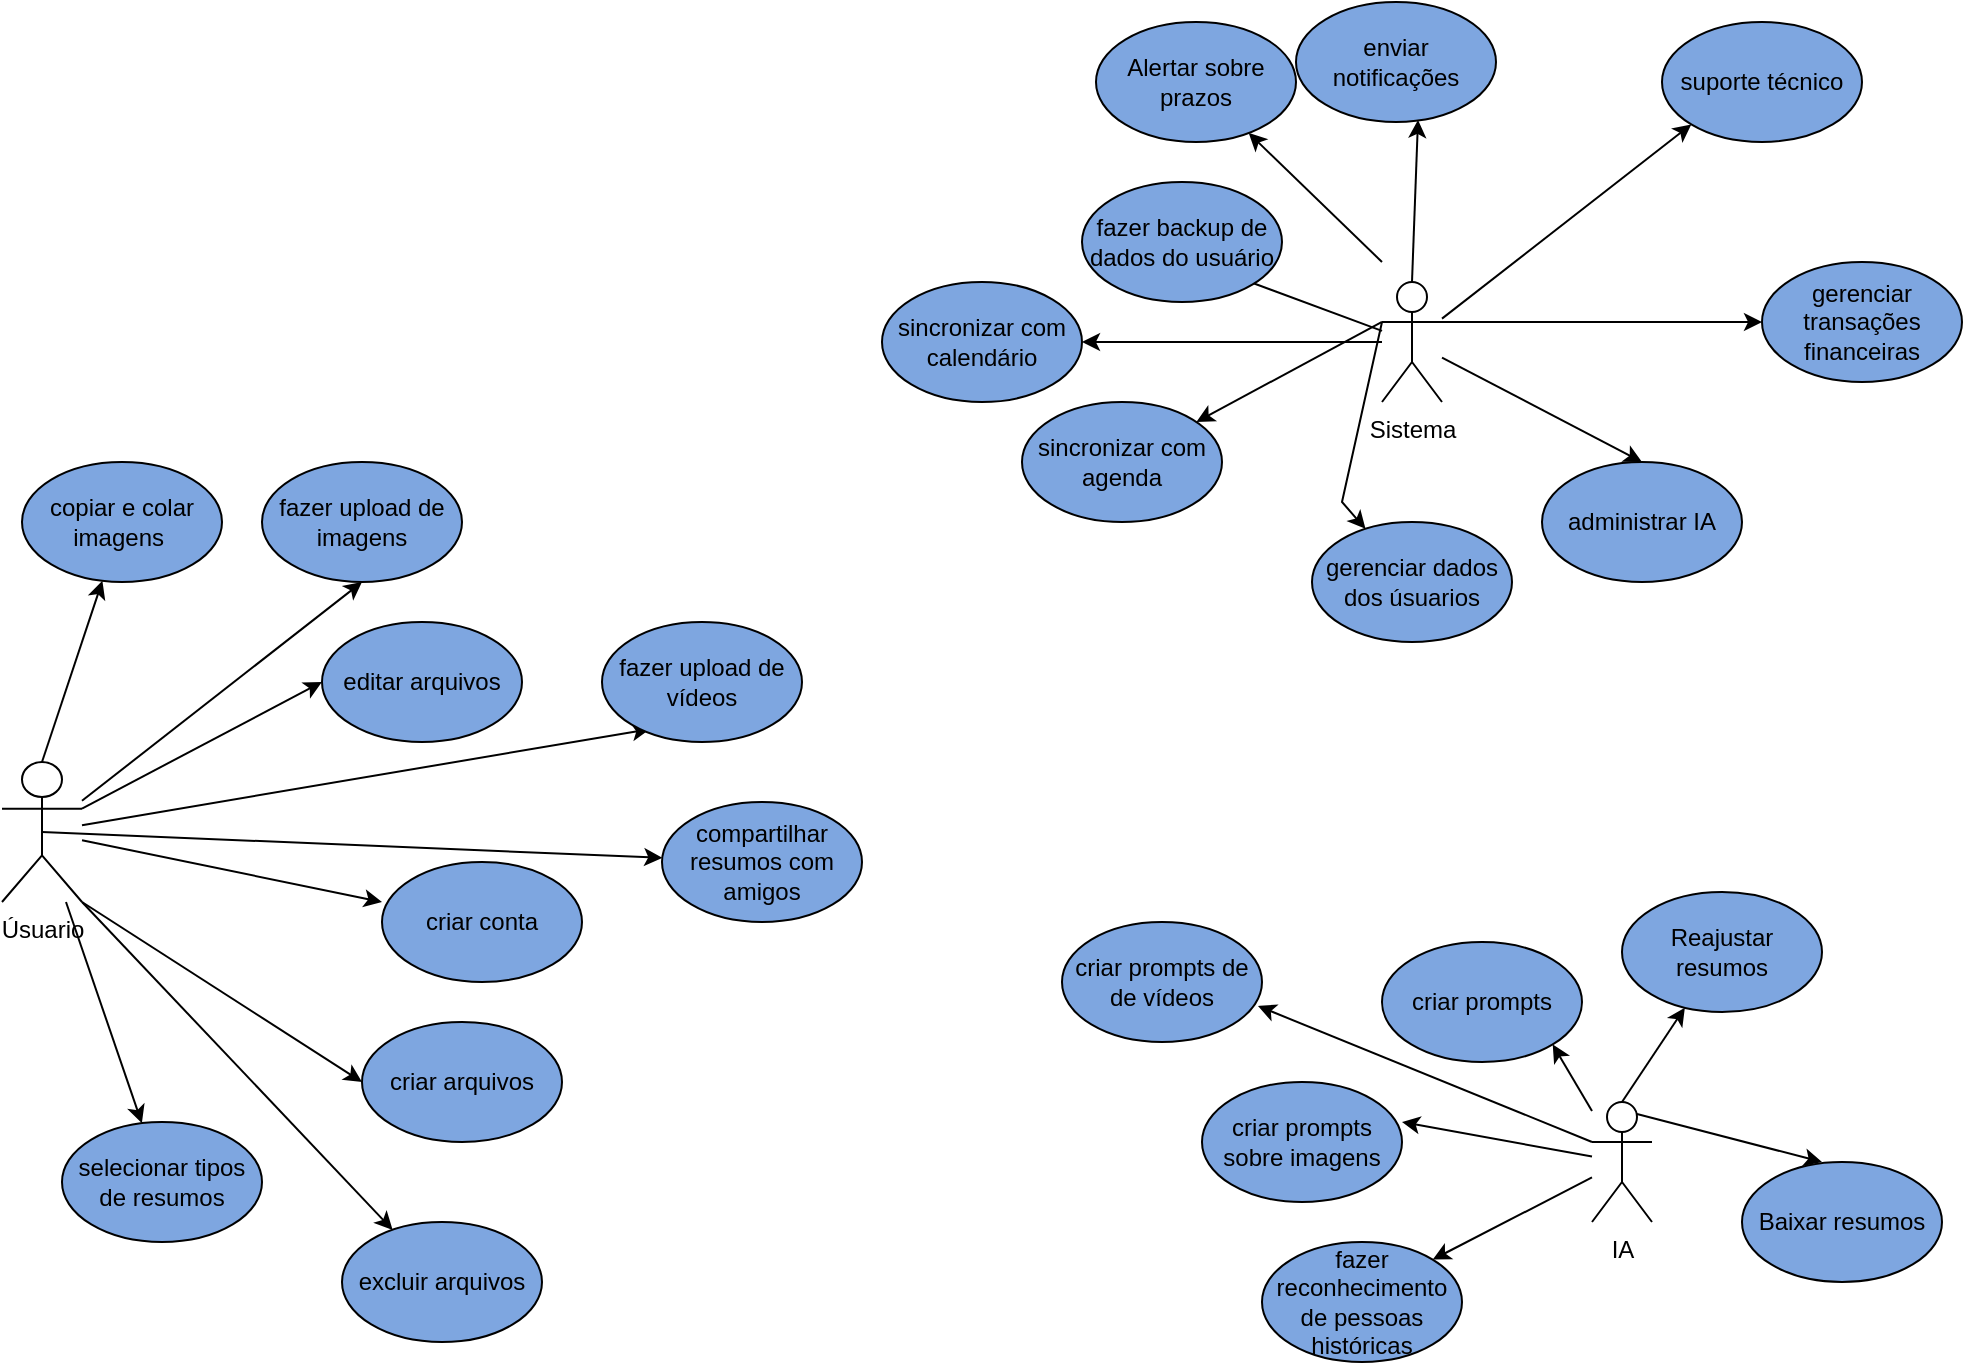 <mxfile version="26.1.1" pages="5">
  <diagram name="casos de uso" id="5ynnEHup6HO9OvjbtFeK">
    <mxGraphModel dx="1120" dy="426" grid="1" gridSize="10" guides="1" tooltips="1" connect="1" arrows="1" fold="1" page="1" pageScale="1" pageWidth="827" pageHeight="1169" math="0" shadow="0">
      <root>
        <mxCell id="0" />
        <mxCell id="1" parent="0" />
        <mxCell id="h1bn67cL_YCnqW_peCk6-1" value="editar arquivos" style="ellipse;whiteSpace=wrap;html=1;fillColor=light-dark(#7EA6E0,var(--ge-dark-color, #121212));" parent="1" vertex="1">
          <mxGeometry x="240" y="390" width="100" height="60" as="geometry" />
        </mxCell>
        <mxCell id="h1bn67cL_YCnqW_peCk6-2" value="Úsuario" style="shape=umlActor;verticalLabelPosition=bottom;verticalAlign=top;html=1;outlineConnect=0;" parent="1" vertex="1">
          <mxGeometry x="80" y="460" width="40" height="70" as="geometry" />
        </mxCell>
        <mxCell id="h1bn67cL_YCnqW_peCk6-5" value="enviar notificações" style="ellipse;whiteSpace=wrap;html=1;fillColor=light-dark(#7EA6E0,var(--ge-dark-color, #121212));" parent="1" vertex="1">
          <mxGeometry x="727" y="80" width="100" height="60" as="geometry" />
        </mxCell>
        <mxCell id="h1bn67cL_YCnqW_peCk6-6" value="criar conta" style="ellipse;whiteSpace=wrap;html=1;fillColor=light-dark(#7EA6E0,var(--ge-dark-color, #121212));" parent="1" vertex="1">
          <mxGeometry x="270" y="510" width="100" height="60" as="geometry" />
        </mxCell>
        <mxCell id="h1bn67cL_YCnqW_peCk6-8" value="sincronizar com calendário" style="ellipse;whiteSpace=wrap;html=1;fillColor=light-dark(#7EA6E0,var(--ge-dark-color, #121212));" parent="1" vertex="1">
          <mxGeometry x="520" y="220" width="100" height="60" as="geometry" />
        </mxCell>
        <mxCell id="h1bn67cL_YCnqW_peCk6-9" value="criar prompts" style="ellipse;whiteSpace=wrap;html=1;fillColor=light-dark(#7EA6E0,var(--ge-dark-color, #121212));" parent="1" vertex="1">
          <mxGeometry x="770" y="550" width="100" height="60" as="geometry" />
        </mxCell>
        <mxCell id="h1bn67cL_YCnqW_peCk6-10" value="gerenciar dados dos úsuarios" style="ellipse;whiteSpace=wrap;html=1;fillColor=light-dark(#7EA6E0,var(--ge-dark-color, #121212));" parent="1" vertex="1">
          <mxGeometry x="735" y="340" width="100" height="60" as="geometry" />
        </mxCell>
        <mxCell id="h1bn67cL_YCnqW_peCk6-11" value="criar arquivos" style="ellipse;whiteSpace=wrap;html=1;fillColor=light-dark(#7EA6E0,var(--ge-dark-color, #121212));" parent="1" vertex="1">
          <mxGeometry x="260" y="590" width="100" height="60" as="geometry" />
        </mxCell>
        <mxCell id="h1bn67cL_YCnqW_peCk6-12" value="excluir arquivos" style="ellipse;whiteSpace=wrap;html=1;fillColor=light-dark(#7EA6E0,var(--ge-dark-color, #121212));" parent="1" vertex="1">
          <mxGeometry x="250" y="690" width="100" height="60" as="geometry" />
        </mxCell>
        <mxCell id="h1bn67cL_YCnqW_peCk6-13" value="criar prompts sobre imagens" style="ellipse;whiteSpace=wrap;html=1;fillColor=light-dark(#7EA6E0,var(--ge-dark-color, #121212));" parent="1" vertex="1">
          <mxGeometry x="680" y="620" width="100" height="60" as="geometry" />
        </mxCell>
        <mxCell id="h1bn67cL_YCnqW_peCk6-14" value="copiar e colar imagens&amp;nbsp;" style="ellipse;whiteSpace=wrap;html=1;fillColor=light-dark(#7EA6E0,var(--ge-dark-color, #121212));" parent="1" vertex="1">
          <mxGeometry x="90" y="310" width="100" height="60" as="geometry" />
        </mxCell>
        <mxCell id="h1bn67cL_YCnqW_peCk6-17" value="" style="endArrow=classic;html=1;rounded=0;" parent="1" source="h1bn67cL_YCnqW_peCk6-2" edge="1">
          <mxGeometry width="50" height="50" relative="1" as="geometry">
            <mxPoint x="130" y="499.667" as="sourcePoint" />
            <mxPoint x="270" y="530" as="targetPoint" />
          </mxGeometry>
        </mxCell>
        <mxCell id="h1bn67cL_YCnqW_peCk6-18" value="" style="endArrow=classic;html=1;rounded=0;exitX=1;exitY=1;exitDx=0;exitDy=0;exitPerimeter=0;" parent="1" source="h1bn67cL_YCnqW_peCk6-2" target="h1bn67cL_YCnqW_peCk6-12" edge="1">
          <mxGeometry width="50" height="50" relative="1" as="geometry">
            <mxPoint x="360" y="540" as="sourcePoint" />
            <mxPoint x="310" y="620" as="targetPoint" />
          </mxGeometry>
        </mxCell>
        <mxCell id="h1bn67cL_YCnqW_peCk6-20" value="IA" style="shape=umlActor;verticalLabelPosition=bottom;verticalAlign=top;html=1;outlineConnect=0;" parent="1" vertex="1">
          <mxGeometry x="875" y="630" width="30" height="60" as="geometry" />
        </mxCell>
        <mxCell id="h1bn67cL_YCnqW_peCk6-21" value="" style="endArrow=classic;html=1;rounded=0;entryX=1;entryY=1;entryDx=0;entryDy=0;" parent="1" source="h1bn67cL_YCnqW_peCk6-20" target="h1bn67cL_YCnqW_peCk6-9" edge="1">
          <mxGeometry width="50" height="50" relative="1" as="geometry">
            <mxPoint x="1100" y="650" as="sourcePoint" />
            <mxPoint x="1150" y="600" as="targetPoint" />
          </mxGeometry>
        </mxCell>
        <mxCell id="h1bn67cL_YCnqW_peCk6-24" value="Sistema" style="shape=umlActor;verticalLabelPosition=bottom;verticalAlign=top;html=1;outlineConnect=0;" parent="1" vertex="1">
          <mxGeometry x="770" y="220" width="30" height="60" as="geometry" />
        </mxCell>
        <mxCell id="h1bn67cL_YCnqW_peCk6-25" value="" style="endArrow=classic;html=1;rounded=0;entryX=1;entryY=0.333;entryDx=0;entryDy=0;entryPerimeter=0;" parent="1" source="h1bn67cL_YCnqW_peCk6-20" target="h1bn67cL_YCnqW_peCk6-13" edge="1">
          <mxGeometry width="50" height="50" relative="1" as="geometry">
            <mxPoint x="880" y="650" as="sourcePoint" />
            <mxPoint x="930" y="600" as="targetPoint" />
          </mxGeometry>
        </mxCell>
        <mxCell id="h1bn67cL_YCnqW_peCk6-26" value="" style="endArrow=classic;html=1;rounded=0;exitX=0;exitY=0.333;exitDx=0;exitDy=0;exitPerimeter=0;" parent="1" source="h1bn67cL_YCnqW_peCk6-24" target="h1bn67cL_YCnqW_peCk6-10" edge="1">
          <mxGeometry width="50" height="50" relative="1" as="geometry">
            <mxPoint x="500" y="430" as="sourcePoint" />
            <mxPoint x="550" y="380" as="targetPoint" />
            <Array as="points">
              <mxPoint x="750" y="330" />
            </Array>
          </mxGeometry>
        </mxCell>
        <mxCell id="h1bn67cL_YCnqW_peCk6-27" value="" style="endArrow=classic;html=1;rounded=0;exitX=0;exitY=0.333;exitDx=0;exitDy=0;exitPerimeter=0;" parent="1" source="h1bn67cL_YCnqW_peCk6-24" target="h1bn67cL_YCnqW_peCk6-28" edge="1">
          <mxGeometry width="50" height="50" relative="1" as="geometry">
            <mxPoint x="1120" y="310" as="sourcePoint" />
            <mxPoint x="1160" y="390" as="targetPoint" />
          </mxGeometry>
        </mxCell>
        <mxCell id="h1bn67cL_YCnqW_peCk6-28" value="sincronizar com agenda" style="ellipse;whiteSpace=wrap;html=1;fillColor=light-dark(#7EA6E0,var(--ge-dark-color, #121212));" parent="1" vertex="1">
          <mxGeometry x="590" y="280" width="100" height="60" as="geometry" />
        </mxCell>
        <mxCell id="h1bn67cL_YCnqW_peCk6-29" value="" style="endArrow=classic;html=1;rounded=0;entryX=0.5;entryY=0;entryDx=0;entryDy=0;" parent="1" source="h1bn67cL_YCnqW_peCk6-24" target="h1bn67cL_YCnqW_peCk6-45" edge="1">
          <mxGeometry width="50" height="50" relative="1" as="geometry">
            <mxPoint x="1100" y="200" as="sourcePoint" />
            <mxPoint x="1240.5" y="135" as="targetPoint" />
            <Array as="points" />
          </mxGeometry>
        </mxCell>
        <mxCell id="h1bn67cL_YCnqW_peCk6-30" value="" style="endArrow=classic;html=1;rounded=0;entryX=0.03;entryY=0.333;entryDx=0;entryDy=0;entryPerimeter=0;" parent="1" source="h1bn67cL_YCnqW_peCk6-24" target="h1bn67cL_YCnqW_peCk6-47" edge="1">
          <mxGeometry width="50" height="50" relative="1" as="geometry">
            <mxPoint x="1170" y="210" as="sourcePoint" />
            <mxPoint x="1220" y="220" as="targetPoint" />
          </mxGeometry>
        </mxCell>
        <mxCell id="h1bn67cL_YCnqW_peCk6-31" value="" style="endArrow=classic;html=1;rounded=0;exitX=0.5;exitY=0;exitDx=0;exitDy=0;exitPerimeter=0;" parent="1" source="h1bn67cL_YCnqW_peCk6-2" target="h1bn67cL_YCnqW_peCk6-14" edge="1">
          <mxGeometry width="50" height="50" relative="1" as="geometry">
            <mxPoint x="50" y="315" as="sourcePoint" />
            <mxPoint x="100" y="310" as="targetPoint" />
          </mxGeometry>
        </mxCell>
        <mxCell id="h1bn67cL_YCnqW_peCk6-33" value="" style="endArrow=classic;html=1;rounded=0;" parent="1" source="h1bn67cL_YCnqW_peCk6-24" target="h1bn67cL_YCnqW_peCk6-8" edge="1">
          <mxGeometry width="50" height="50" relative="1" as="geometry">
            <mxPoint x="630" y="560" as="sourcePoint" />
            <mxPoint x="810" y="260" as="targetPoint" />
          </mxGeometry>
        </mxCell>
        <mxCell id="h1bn67cL_YCnqW_peCk6-36" value="" style="endArrow=classic;html=1;rounded=0;" parent="1" target="L1QKmDAtesayIT9dAjuc-6" edge="1">
          <mxGeometry width="50" height="50" relative="1" as="geometry">
            <mxPoint x="800" y="240" as="sourcePoint" />
            <mxPoint x="960" y="240" as="targetPoint" />
          </mxGeometry>
        </mxCell>
        <mxCell id="h1bn67cL_YCnqW_peCk6-37" value="" style="endArrow=classic;html=1;rounded=0;entryX=0.24;entryY=0.892;entryDx=0;entryDy=0;entryPerimeter=0;" parent="1" source="h1bn67cL_YCnqW_peCk6-2" target="h1bn67cL_YCnqW_peCk6-48" edge="1">
          <mxGeometry width="50" height="50" relative="1" as="geometry">
            <mxPoint x="330" y="300" as="sourcePoint" />
            <mxPoint x="410" y="330" as="targetPoint" />
          </mxGeometry>
        </mxCell>
        <mxCell id="h1bn67cL_YCnqW_peCk6-38" value="" style="endArrow=classic;html=1;rounded=0;entryX=0;entryY=1;entryDx=0;entryDy=0;" parent="1" source="h1bn67cL_YCnqW_peCk6-24" target="h1bn67cL_YCnqW_peCk6-44" edge="1">
          <mxGeometry width="50" height="50" relative="1" as="geometry">
            <mxPoint x="1100" y="150" as="sourcePoint" />
            <mxPoint x="1200" y="140" as="targetPoint" />
          </mxGeometry>
        </mxCell>
        <mxCell id="h1bn67cL_YCnqW_peCk6-39" value="" style="endArrow=classic;html=1;rounded=0;exitX=0;exitY=0.333;exitDx=0;exitDy=0;exitPerimeter=0;entryX=0.98;entryY=0.7;entryDx=0;entryDy=0;entryPerimeter=0;" parent="1" source="h1bn67cL_YCnqW_peCk6-20" target="h1bn67cL_YCnqW_peCk6-49" edge="1">
          <mxGeometry width="50" height="50" relative="1" as="geometry">
            <mxPoint x="920" y="550" as="sourcePoint" />
            <mxPoint x="830" y="600" as="targetPoint" />
          </mxGeometry>
        </mxCell>
        <mxCell id="h1bn67cL_YCnqW_peCk6-40" value="" style="endArrow=classic;html=1;rounded=0;entryX=0.61;entryY=0.983;entryDx=0;entryDy=0;exitX=0.5;exitY=0;exitDx=0;exitDy=0;exitPerimeter=0;entryPerimeter=0;" parent="1" source="h1bn67cL_YCnqW_peCk6-24" target="h1bn67cL_YCnqW_peCk6-5" edge="1">
          <mxGeometry width="50" height="50" relative="1" as="geometry">
            <mxPoint x="1070" y="150" as="sourcePoint" />
            <mxPoint x="920" y="160" as="targetPoint" />
          </mxGeometry>
        </mxCell>
        <mxCell id="h1bn67cL_YCnqW_peCk6-42" value="fazer upload de imagens" style="ellipse;whiteSpace=wrap;html=1;fillColor=light-dark(#7EA6E0,var(--ge-dark-color, #121212));" parent="1" vertex="1">
          <mxGeometry x="210" y="310" width="100" height="60" as="geometry" />
        </mxCell>
        <mxCell id="h1bn67cL_YCnqW_peCk6-44" value="suporte técnico" style="ellipse;whiteSpace=wrap;html=1;fillColor=light-dark(#7EA6E0,var(--ge-dark-color, #121212));" parent="1" vertex="1">
          <mxGeometry x="910" y="90" width="100" height="60" as="geometry" />
        </mxCell>
        <mxCell id="h1bn67cL_YCnqW_peCk6-45" value="administrar IA" style="ellipse;whiteSpace=wrap;html=1;fillColor=light-dark(#7EA6E0,var(--ge-dark-color, #121212));" parent="1" vertex="1">
          <mxGeometry x="850" y="310" width="100" height="60" as="geometry" />
        </mxCell>
        <mxCell id="h1bn67cL_YCnqW_peCk6-47" value="fazer backup de dados do usuário" style="ellipse;whiteSpace=wrap;html=1;fillColor=light-dark(#7EA6E0,var(--ge-dark-color, #121212));" parent="1" vertex="1">
          <mxGeometry x="620" y="170" width="100" height="60" as="geometry" />
        </mxCell>
        <mxCell id="h1bn67cL_YCnqW_peCk6-48" value="fazer upload de vídeos" style="ellipse;whiteSpace=wrap;html=1;fillColor=light-dark(#7EA6E0,var(--ge-dark-color, #121212));" parent="1" vertex="1">
          <mxGeometry x="380" y="390" width="100" height="60" as="geometry" />
        </mxCell>
        <mxCell id="h1bn67cL_YCnqW_peCk6-49" value="criar prompts de de vídeos" style="ellipse;whiteSpace=wrap;html=1;fillColor=light-dark(#7EA6E0,var(--ge-dark-color, #121212));" parent="1" vertex="1">
          <mxGeometry x="610" y="540" width="100" height="60" as="geometry" />
        </mxCell>
        <mxCell id="h1bn67cL_YCnqW_peCk6-50" value="fazer reconhecimento de pessoas históricas" style="ellipse;whiteSpace=wrap;html=1;fillColor=light-dark(#7EA6E0,var(--ge-dark-color, #121212));" parent="1" vertex="1">
          <mxGeometry x="710" y="700" width="100" height="60" as="geometry" />
        </mxCell>
        <mxCell id="h1bn67cL_YCnqW_peCk6-51" value="selecionar tipos de resumos" style="ellipse;whiteSpace=wrap;html=1;fillColor=light-dark(#7EA6E0,var(--ge-dark-color, #121212));" parent="1" vertex="1">
          <mxGeometry x="110" y="640" width="100" height="60" as="geometry" />
        </mxCell>
        <mxCell id="L1QKmDAtesayIT9dAjuc-5" value="compartilhar resumos com amigos" style="ellipse;whiteSpace=wrap;html=1;fillColor=light-dark(#7EA6E0,var(--ge-dark-color, #121212));" parent="1" vertex="1">
          <mxGeometry x="410" y="480" width="100" height="60" as="geometry" />
        </mxCell>
        <mxCell id="L1QKmDAtesayIT9dAjuc-6" value="gerenciar transações financeiras" style="ellipse;whiteSpace=wrap;html=1;fillColor=light-dark(#7EA6E0,var(--ge-dark-color, #121212));" parent="1" vertex="1">
          <mxGeometry x="960" y="210" width="100" height="60" as="geometry" />
        </mxCell>
        <mxCell id="L1QKmDAtesayIT9dAjuc-10" value="" style="endArrow=classic;html=1;rounded=0;entryX=1;entryY=0;entryDx=0;entryDy=0;" parent="1" source="h1bn67cL_YCnqW_peCk6-20" target="h1bn67cL_YCnqW_peCk6-50" edge="1">
          <mxGeometry width="50" height="50" relative="1" as="geometry">
            <mxPoint x="800.005" y="758.787" as="sourcePoint" />
            <mxPoint x="715.36" y="750" as="targetPoint" />
          </mxGeometry>
        </mxCell>
        <mxCell id="L1QKmDAtesayIT9dAjuc-11" value="" style="endArrow=classic;html=1;rounded=0;exitX=0.5;exitY=0.5;exitDx=0;exitDy=0;exitPerimeter=0;" parent="1" source="h1bn67cL_YCnqW_peCk6-2" target="L1QKmDAtesayIT9dAjuc-5" edge="1">
          <mxGeometry width="50" height="50" relative="1" as="geometry">
            <mxPoint x="563" y="443" as="sourcePoint" />
            <mxPoint x="490" y="420" as="targetPoint" />
          </mxGeometry>
        </mxCell>
        <mxCell id="L1QKmDAtesayIT9dAjuc-12" value="" style="endArrow=classic;html=1;rounded=0;entryX=0.5;entryY=1;entryDx=0;entryDy=0;" parent="1" source="h1bn67cL_YCnqW_peCk6-2" target="h1bn67cL_YCnqW_peCk6-42" edge="1">
          <mxGeometry width="50" height="50" relative="1" as="geometry">
            <mxPoint x="380" y="363" as="sourcePoint" />
            <mxPoint x="287" y="350" as="targetPoint" />
          </mxGeometry>
        </mxCell>
        <mxCell id="L1QKmDAtesayIT9dAjuc-17" value="" style="endArrow=classic;html=1;rounded=0;exitX=0.5;exitY=0;exitDx=0;exitDy=0;exitPerimeter=0;" parent="1" source="h1bn67cL_YCnqW_peCk6-20" target="L1QKmDAtesayIT9dAjuc-19" edge="1">
          <mxGeometry width="50" height="50" relative="1" as="geometry">
            <mxPoint x="880" y="496" as="sourcePoint" />
            <mxPoint x="970" y="500" as="targetPoint" />
          </mxGeometry>
        </mxCell>
        <mxCell id="L1QKmDAtesayIT9dAjuc-18" value="" style="endArrow=classic;html=1;rounded=0;exitX=0.75;exitY=0.1;exitDx=0;exitDy=0;exitPerimeter=0;entryX=0.4;entryY=0;entryDx=0;entryDy=0;entryPerimeter=0;" parent="1" source="h1bn67cL_YCnqW_peCk6-20" target="L1QKmDAtesayIT9dAjuc-20" edge="1">
          <mxGeometry width="50" height="50" relative="1" as="geometry">
            <mxPoint x="1124" y="478" as="sourcePoint" />
            <mxPoint x="1110" y="580" as="targetPoint" />
          </mxGeometry>
        </mxCell>
        <mxCell id="L1QKmDAtesayIT9dAjuc-19" value="Reajustar resumos" style="ellipse;whiteSpace=wrap;html=1;fillColor=light-dark(#7EA6E0,var(--ge-dark-color, #121212));" parent="1" vertex="1">
          <mxGeometry x="890" y="525" width="100" height="60" as="geometry" />
        </mxCell>
        <mxCell id="L1QKmDAtesayIT9dAjuc-20" value="Baixar resumos" style="ellipse;whiteSpace=wrap;html=1;fillColor=light-dark(#7EA6E0,var(--ge-dark-color, #121212));" parent="1" vertex="1">
          <mxGeometry x="950" y="660" width="100" height="60" as="geometry" />
        </mxCell>
        <mxCell id="L1QKmDAtesayIT9dAjuc-23" value="Alertar sobre prazos" style="ellipse;whiteSpace=wrap;html=1;fillColor=light-dark(#7EA6E0,var(--ge-dark-color, #121212));" parent="1" vertex="1">
          <mxGeometry x="627" y="90" width="100" height="60" as="geometry" />
        </mxCell>
        <mxCell id="L1QKmDAtesayIT9dAjuc-25" value="" style="endArrow=classic;html=1;rounded=0;" parent="1" target="L1QKmDAtesayIT9dAjuc-23" edge="1">
          <mxGeometry width="50" height="50" relative="1" as="geometry">
            <mxPoint x="770" y="210" as="sourcePoint" />
            <mxPoint x="683" y="40" as="targetPoint" />
          </mxGeometry>
        </mxCell>
        <mxCell id="rQJI0UIvVtE81sMt9a7Y-1" value="" style="endArrow=classic;html=1;rounded=0;exitX=1;exitY=1;exitDx=0;exitDy=0;exitPerimeter=0;entryX=0;entryY=0.5;entryDx=0;entryDy=0;" parent="1" source="h1bn67cL_YCnqW_peCk6-2" target="h1bn67cL_YCnqW_peCk6-11" edge="1">
          <mxGeometry width="50" height="50" relative="1" as="geometry">
            <mxPoint x="140" y="550" as="sourcePoint" />
            <mxPoint x="183" y="644" as="targetPoint" />
          </mxGeometry>
        </mxCell>
        <mxCell id="rQJI0UIvVtE81sMt9a7Y-2" value="" style="endArrow=classic;html=1;rounded=0;entryX=0;entryY=0.5;entryDx=0;entryDy=0;exitX=1;exitY=0.333;exitDx=0;exitDy=0;exitPerimeter=0;" parent="1" source="h1bn67cL_YCnqW_peCk6-2" target="h1bn67cL_YCnqW_peCk6-1" edge="1">
          <mxGeometry width="50" height="50" relative="1" as="geometry">
            <mxPoint x="130" y="500" as="sourcePoint" />
            <mxPoint x="161.5" y="634" as="targetPoint" />
          </mxGeometry>
        </mxCell>
        <mxCell id="rQJI0UIvVtE81sMt9a7Y-5" value="" style="endArrow=classic;html=1;rounded=0;" parent="1" source="h1bn67cL_YCnqW_peCk6-2" target="h1bn67cL_YCnqW_peCk6-51" edge="1">
          <mxGeometry width="50" height="50" relative="1" as="geometry">
            <mxPoint x="110" y="560" as="sourcePoint" />
            <mxPoint x="250" y="650" as="targetPoint" />
          </mxGeometry>
        </mxCell>
      </root>
    </mxGraphModel>
  </diagram>
  <diagram id="Qqm4PrU-cwMreHm_xGhf" name="diagrama de classes">
    <mxGraphModel dx="1120" dy="1595" grid="1" gridSize="10" guides="1" tooltips="1" connect="1" arrows="1" fold="1" page="1" pageScale="1" pageWidth="827" pageHeight="1169" math="0" shadow="0">
      <root>
        <mxCell id="0" />
        <mxCell id="1" parent="0" />
        <mxCell id="kYAQg27DvxXakmVk5kWM-2" value="&lt;p style=&quot;margin:0px;margin-top:4px;text-align:center;&quot;&gt;&lt;b&gt;prompt de texto&lt;/b&gt;&lt;/p&gt;&lt;hr size=&quot;1&quot; style=&quot;border-style:solid;&quot;&gt;&lt;p style=&quot;margin: 0px 0px 0px 4px;&quot;&gt;+ criar resumo em texto: String&lt;/p&gt;&lt;p style=&quot;margin: 0px 0px 0px 4px;&quot;&gt;+ resumir texto: String&lt;/p&gt;&lt;p style=&quot;margin: 0px 0px 0px 4px;&quot;&gt;+ editar textos: String&lt;/p&gt;&lt;p style=&quot;margin: 0px 0px 0px 4px;&quot;&gt;+ armazenar textos: String&lt;/p&gt;&lt;p style=&quot;margin: 0px 0px 0px 4px;&quot;&gt;+ explicar os resumos: String&lt;/p&gt;&lt;hr size=&quot;1&quot; style=&quot;border-style:solid;&quot;&gt;&lt;p style=&quot;margin: 0px 0px 0px 4px;&quot;&gt;+ ver Resultado(texto)&lt;br&gt;&lt;/p&gt;&lt;p style=&quot;margin: 0px 0px 0px 4px;&quot;&gt;+ gerenciar Resultado(texto)&lt;/p&gt;&lt;p style=&quot;margin: 0px 0px 0px 4px;&quot;&gt;+ baixar Resultados(texto)&lt;/p&gt;&lt;p style=&quot;margin: 0px 0px 0px 4px;&quot;&gt;+ compartilhar Resultados(texto)&lt;/p&gt;&lt;p style=&quot;margin: 0px 0px 0px 4px;&quot;&gt;&lt;br&gt;&lt;/p&gt;" style="verticalAlign=top;align=left;overflow=fill;html=1;whiteSpace=wrap;" vertex="1" parent="1">
          <mxGeometry x="560" y="610" width="230" height="210" as="geometry" />
        </mxCell>
        <mxCell id="kYAQg27DvxXakmVk5kWM-3" value="" style="edgeStyle=orthogonalEdgeStyle;rounded=0;orthogonalLoop=1;jettySize=auto;html=1;" edge="1" parent="1" source="kYAQg27DvxXakmVk5kWM-5" target="kYAQg27DvxXakmVk5kWM-7">
          <mxGeometry relative="1" as="geometry" />
        </mxCell>
        <mxCell id="kYAQg27DvxXakmVk5kWM-4" style="edgeStyle=orthogonalEdgeStyle;rounded=0;orthogonalLoop=1;jettySize=auto;html=1;exitX=1;exitY=0;exitDx=0;exitDy=0;entryX=0;entryY=1;entryDx=0;entryDy=0;" edge="1" parent="1" source="kYAQg27DvxXakmVk5kWM-5" target="kYAQg27DvxXakmVk5kWM-15">
          <mxGeometry relative="1" as="geometry" />
        </mxCell>
        <mxCell id="kYAQg27DvxXakmVk5kWM-5" value="&lt;p style=&quot;margin:0px;margin-top:4px;text-align:center;&quot;&gt;&lt;b&gt;Usuário&lt;/b&gt;&lt;/p&gt;&lt;hr size=&quot;1&quot; style=&quot;border-style:solid;&quot;&gt;&lt;p style=&quot;margin:0px;margin-left:4px;&quot;&gt;+ CPF: String&lt;/p&gt;&lt;p style=&quot;margin:0px;margin-left:4px;&quot;&gt;+ Nome: String&lt;/p&gt;&lt;p style=&quot;margin:0px;margin-left:4px;&quot;&gt;+ Email: String&lt;/p&gt;&lt;p style=&quot;margin:0px;margin-left:4px;&quot;&gt;+ Ocupaçao: String&lt;/p&gt;&lt;p style=&quot;margin:0px;margin-left:4px;&quot;&gt;+ Senha: String&lt;/p&gt;&lt;p style=&quot;margin:0px;margin-left:4px;&quot;&gt;&lt;br&gt;&lt;/p&gt;&lt;hr size=&quot;1&quot; style=&quot;border-style:solid;&quot;&gt;&lt;p style=&quot;margin:0px;margin-left:4px;&quot;&gt;+ criarConta()&lt;/p&gt;&lt;p style=&quot;margin:0px;margin-left:4px;&quot;&gt;&lt;br&gt;&lt;/p&gt;" style="verticalAlign=top;align=left;overflow=fill;html=1;whiteSpace=wrap;" vertex="1" parent="1">
          <mxGeometry x="40" y="150" width="230" height="210" as="geometry" />
        </mxCell>
        <mxCell id="kYAQg27DvxXakmVk5kWM-6" value="&lt;p style=&quot;margin:0px;margin-top:4px;text-align:center;&quot;&gt;&lt;b&gt;prompt de vídeo&lt;/b&gt;&lt;/p&gt;&lt;hr size=&quot;1&quot; style=&quot;border-style:solid;&quot;&gt;&lt;p style=&quot;margin: 0px 0px 0px 4px;&quot;&gt;+ upload da url do video: String&lt;/p&gt;&lt;p style=&quot;margin: 0px 0px 0px 4px;&quot;&gt;+ resumir&amp;nbsp; video: String&lt;/p&gt;&lt;p style=&quot;margin: 0px 0px 0px 4px;&quot;&gt;+ editar texto gerados do video: String&lt;/p&gt;&lt;p style=&quot;margin: 0px 0px 0px 4px;&quot;&gt;+ armazenar url do video: String&lt;/p&gt;&lt;p style=&quot;margin: 0px 0px 0px 4px;&quot;&gt;+ explicar o resumo: String&lt;/p&gt;&lt;hr size=&quot;1&quot; style=&quot;border-style:solid;&quot;&gt;&lt;p style=&quot;margin: 0px 0px 0px 4px;&quot;&gt;+ ver Resultado(texto)&lt;br&gt;&lt;/p&gt;&lt;p style=&quot;margin: 0px 0px 0px 4px;&quot;&gt;+ gerenciar Resultado(texto)&lt;/p&gt;&lt;p style=&quot;margin: 0px 0px 0px 4px;&quot;&gt;+ baixar Resultados(texto)&lt;/p&gt;&lt;p style=&quot;margin: 0px 0px 0px 4px;&quot;&gt;+ compartilhar Resultados(texto)&lt;/p&gt;&lt;p style=&quot;margin: 0px 0px 0px 4px;&quot;&gt;&lt;br&gt;&lt;/p&gt;" style="verticalAlign=top;align=left;overflow=fill;html=1;whiteSpace=wrap;" vertex="1" parent="1">
          <mxGeometry x="560" y="100" width="240" height="210" as="geometry" />
        </mxCell>
        <mxCell id="kYAQg27DvxXakmVk5kWM-7" value="&lt;p style=&quot;margin:0px;margin-top:4px;text-align:center;&quot;&gt;&lt;b&gt;Tarefa&lt;/b&gt;&lt;/p&gt;&lt;hr size=&quot;1&quot; style=&quot;border-style:solid;&quot;&gt;&lt;p style=&quot;margin:0px;margin-left:4px;&quot;&gt;+ Nome: String&lt;/p&gt;&lt;p style=&quot;margin:0px;margin-left:4px;&quot;&gt;+ Tipo de Resumo: String&lt;/p&gt;&lt;p style=&quot;margin:0px;margin-left:4px;&quot;&gt;&lt;br&gt;&lt;/p&gt;&lt;hr size=&quot;1&quot; style=&quot;border-style:solid;&quot;&gt;&lt;p style=&quot;margin:0px;margin-left:4px;&quot;&gt;&lt;br&gt;&lt;/p&gt;&lt;p style=&quot;margin:0px;margin-left:4px;&quot;&gt;+ criarTarefa()&lt;/p&gt;&lt;p style=&quot;margin:0px;margin-left:4px;&quot;&gt;+ uploadResumoVideo()&lt;/p&gt;&lt;p style=&quot;margin:0px;margin-left:4px;&quot;&gt;+ uploadResumoImagem()&lt;/p&gt;&lt;p style=&quot;margin:0px;margin-left:4px;&quot;&gt;+ criar resumoTexto()&lt;/p&gt;" style="verticalAlign=top;align=left;overflow=fill;html=1;whiteSpace=wrap;" vertex="1" parent="1">
          <mxGeometry x="40" y="410" width="230" height="210" as="geometry" />
        </mxCell>
        <mxCell id="kYAQg27DvxXakmVk5kWM-8" style="edgeStyle=orthogonalEdgeStyle;rounded=0;orthogonalLoop=1;jettySize=auto;html=1;exitX=1;exitY=0.25;exitDx=0;exitDy=0;entryX=0;entryY=0.667;entryDx=0;entryDy=0;entryPerimeter=0;" edge="1" parent="1" source="kYAQg27DvxXakmVk5kWM-7" target="kYAQg27DvxXakmVk5kWM-6">
          <mxGeometry relative="1" as="geometry" />
        </mxCell>
        <mxCell id="kYAQg27DvxXakmVk5kWM-10" style="edgeStyle=orthogonalEdgeStyle;rounded=0;orthogonalLoop=1;jettySize=auto;html=1;exitX=1;exitY=1;exitDx=0;exitDy=0;entryX=0.018;entryY=0.643;entryDx=0;entryDy=0;entryPerimeter=0;" edge="1" parent="1" source="kYAQg27DvxXakmVk5kWM-7" target="kYAQg27DvxXakmVk5kWM-2">
          <mxGeometry relative="1" as="geometry" />
        </mxCell>
        <mxCell id="kYAQg27DvxXakmVk5kWM-11" value="&lt;p style=&quot;margin:0px;margin-top:4px;text-align:center;&quot;&gt;&lt;b&gt;Meta&lt;/b&gt;&lt;/p&gt;&lt;hr size=&quot;1&quot; style=&quot;border-style:solid;&quot;&gt;&lt;p style=&quot;margin:0px;margin-left:4px;&quot;&gt;+ Nome: String&lt;/p&gt;&lt;p style=&quot;margin:0px;margin-left:4px;&quot;&gt;+ Validade: String&lt;/p&gt;&lt;p style=&quot;margin:0px;margin-left:4px;&quot;&gt;+ Categoria: String&lt;/p&gt;&lt;p style=&quot;margin:0px;margin-left:4px;&quot;&gt;&lt;br&gt;&lt;/p&gt;&lt;hr size=&quot;1&quot; style=&quot;border-style:solid;&quot;&gt;&lt;p style=&quot;margin:0px;margin-left:4px;&quot;&gt;+ criarMeta()&lt;/p&gt;&lt;p style=&quot;margin:0px;margin-left:4px;&quot;&gt;+ verMetas()&lt;/p&gt;" style="verticalAlign=top;align=left;overflow=fill;html=1;whiteSpace=wrap;" vertex="1" parent="1">
          <mxGeometry x="30" y="680" width="230" height="170" as="geometry" />
        </mxCell>
        <mxCell id="kYAQg27DvxXakmVk5kWM-12" value="&lt;p style=&quot;margin:0px;margin-top:4px;text-align:center;&quot;&gt;&lt;b&gt;Suporte&lt;/b&gt;&lt;/p&gt;&lt;hr size=&quot;1&quot; style=&quot;border-style:solid;&quot;&gt;&lt;p style=&quot;margin:0px;margin-left:4px;&quot;&gt;&lt;br&gt;&lt;/p&gt;&lt;p style=&quot;margin:0px;margin-left:4px;&quot;&gt;+ Nome de Usuario: String&lt;/p&gt;&lt;p style=&quot;margin:0px;margin-left:4px;&quot;&gt;+ Email: String&lt;/p&gt;&lt;p style=&quot;margin:0px;margin-left:4px;&quot;&gt;+ Problema/Duvida: String&lt;/p&gt;&lt;p style=&quot;margin:0px;margin-left:4px;&quot;&gt;+ nivel_prioridade:&lt;/p&gt;&lt;p style=&quot;margin:0px;margin-left:4px;&quot;&gt;+ statusTicket:&lt;/p&gt;&lt;p style=&quot;margin:0px;margin-left:4px;&quot;&gt;&lt;br&gt;&lt;/p&gt;&lt;hr size=&quot;1&quot; style=&quot;border-style:solid;&quot;&gt;&lt;p style=&quot;margin:0px;margin-left:4px;&quot;&gt;+ falarcomSuporte()&lt;/p&gt;&lt;p style=&quot;margin:0px;margin-left:4px;&quot;&gt;+ abrirTicket()&lt;/p&gt;" style="verticalAlign=top;align=left;overflow=fill;html=1;whiteSpace=wrap;" vertex="1" parent="1">
          <mxGeometry x="40" y="-140" width="230" height="210" as="geometry" />
        </mxCell>
        <mxCell id="kYAQg27DvxXakmVk5kWM-13" value="" style="endArrow=classic;html=1;rounded=0;entryX=0.536;entryY=0.986;entryDx=0;entryDy=0;entryPerimeter=0;" edge="1" parent="1">
          <mxGeometry width="50" height="50" relative="1" as="geometry">
            <mxPoint x="153.36" y="150" as="sourcePoint" />
            <mxPoint x="156.64" y="67.06" as="targetPoint" />
          </mxGeometry>
        </mxCell>
        <mxCell id="kYAQg27DvxXakmVk5kWM-14" style="edgeStyle=orthogonalEdgeStyle;rounded=0;orthogonalLoop=1;jettySize=auto;html=1;exitX=0;exitY=0.75;exitDx=0;exitDy=0;entryX=-0.002;entryY=0.297;entryDx=0;entryDy=0;entryPerimeter=0;" edge="1" parent="1" source="kYAQg27DvxXakmVk5kWM-5" target="kYAQg27DvxXakmVk5kWM-11">
          <mxGeometry relative="1" as="geometry" />
        </mxCell>
        <mxCell id="kYAQg27DvxXakmVk5kWM-15" value="&lt;p style=&quot;margin:0px;margin-top:4px;text-align:center;&quot;&gt;&lt;b&gt;Planos&lt;/b&gt;&lt;/p&gt;&lt;hr size=&quot;1&quot; style=&quot;border-style:solid;&quot;&gt;&lt;p style=&quot;margin:0px;margin-left:4px;&quot;&gt;&lt;br&gt;&lt;/p&gt;&lt;p style=&quot;margin:0px;margin-left:4px;&quot;&gt;+ Nome do Plano: String&lt;/p&gt;&lt;p style=&quot;margin:0px;margin-left:4px;&quot;&gt;+ Duração: String&lt;/p&gt;&lt;p style=&quot;margin:0px;margin-left:4px;&quot;&gt;+ Beneficios: String&lt;/p&gt;&lt;p style=&quot;margin:0px;margin-left:4px;&quot;&gt;+ Valoe do plano: float&lt;/p&gt;&lt;p style=&quot;margin:0px;margin-left:4px;&quot;&gt;&lt;br&gt;&lt;/p&gt;&lt;p style=&quot;margin:0px;margin-left:4px;&quot;&gt;&lt;br&gt;&lt;/p&gt;&lt;p style=&quot;margin:0px;margin-left:4px;&quot;&gt;&lt;br&gt;&lt;/p&gt;&lt;hr size=&quot;1&quot; style=&quot;border-style:solid;&quot;&gt;&lt;p style=&quot;margin:0px;margin-left:4px;&quot;&gt;+ assinarPlano()&lt;/p&gt;&lt;p style=&quot;margin:0px;margin-left:4px;&quot;&gt;&lt;br&gt;&lt;/p&gt;" style="verticalAlign=top;align=left;overflow=fill;html=1;whiteSpace=wrap;" vertex="1" parent="1">
          <mxGeometry x="565" y="-170" width="230" height="210" as="geometry" />
        </mxCell>
        <mxCell id="kYAQg27DvxXakmVk5kWM-16" value="&lt;p style=&quot;margin:0px;margin-top:4px;text-align:center;&quot;&gt;&lt;b&gt;Calendario&lt;/b&gt;&lt;/p&gt;&lt;hr size=&quot;1&quot; style=&quot;border-style:solid;&quot;&gt;&lt;p style=&quot;margin:0px;margin-left:4px;&quot;&gt;&lt;br&gt;&lt;/p&gt;&lt;p style=&quot;margin:0px;margin-left:4px;&quot;&gt;+ Nome do calendario: String&lt;/p&gt;&lt;p style=&quot;margin:0px;margin-left:4px;&quot;&gt;+ Inicio: String&lt;/p&gt;&lt;p style=&quot;margin:0px;margin-left:4px;&quot;&gt;+ Termino: String&lt;/p&gt;&lt;p style=&quot;margin:0px;margin-left:4px;&quot;&gt;&lt;br&gt;&lt;/p&gt;&lt;p style=&quot;margin:0px;margin-left:4px;&quot;&gt;&lt;br&gt;&lt;/p&gt;&lt;hr size=&quot;1&quot; style=&quot;border-style:solid;&quot;&gt;&lt;p style=&quot;margin:0px;margin-left:4px;&quot;&gt;+ criarnovoCalendario()&lt;/p&gt;&lt;p style=&quot;margin:0px;margin-left:4px;&quot;&gt;+ gerenciarCalendarios()&lt;/p&gt;&lt;p style=&quot;margin:0px;margin-left:4px;&quot;&gt;&lt;br&gt;&lt;/p&gt;&lt;p style=&quot;margin:0px;margin-left:4px;&quot;&gt;&lt;br&gt;&lt;/p&gt;" style="verticalAlign=top;align=left;overflow=fill;html=1;whiteSpace=wrap;" vertex="1" parent="1">
          <mxGeometry x="40" y="-370" width="230" height="210" as="geometry" />
        </mxCell>
        <mxCell id="kYAQg27DvxXakmVk5kWM-17" style="edgeStyle=orthogonalEdgeStyle;rounded=0;orthogonalLoop=1;jettySize=auto;html=1;exitX=0;exitY=0.25;exitDx=0;exitDy=0;entryX=-0.002;entryY=0.292;entryDx=0;entryDy=0;entryPerimeter=0;" edge="1" parent="1" source="kYAQg27DvxXakmVk5kWM-5" target="kYAQg27DvxXakmVk5kWM-16">
          <mxGeometry relative="1" as="geometry" />
        </mxCell>
      </root>
    </mxGraphModel>
  </diagram>
  <diagram id="51eIAXAHouZHUZTB2hla" name="diagrama de estados">
    <mxGraphModel dx="2145" dy="1670" grid="1" gridSize="10" guides="1" tooltips="1" connect="1" arrows="1" fold="1" page="1" pageScale="1" pageWidth="827" pageHeight="1169" math="0" shadow="0">
      <root>
        <mxCell id="0" />
        <mxCell id="1" parent="0" />
        <mxCell id="Hefcqt-eKA1M58TUaDVi-2" value="" style="ellipse;whiteSpace=wrap;html=1;aspect=fixed;fillColor=light-dark(#000000,#000000);" parent="1" vertex="1">
          <mxGeometry x="897" y="480" width="60" height="60" as="geometry" />
        </mxCell>
        <mxCell id="Hefcqt-eKA1M58TUaDVi-3" value="" style="ellipse;whiteSpace=wrap;html=1;aspect=fixed;fillColor=light-dark(#000000,var(--ge-dark-color, #121212));" parent="1" vertex="1">
          <mxGeometry x="-280" y="140" width="60" height="60" as="geometry" />
        </mxCell>
        <mxCell id="Hefcqt-eKA1M58TUaDVi-4" value="prompt de imagem" style="rounded=1;whiteSpace=wrap;html=1;fillColor=light-dark(#FFE599,var(--ge-dark-color, #121212));" parent="1" vertex="1">
          <mxGeometry x="410" y="585" width="120" height="60" as="geometry" />
        </mxCell>
        <mxCell id="Hefcqt-eKA1M58TUaDVi-5" value="selecionar tipos de resumos" style="rounded=1;whiteSpace=wrap;html=1;fillColor=light-dark(#FFE599,var(--ge-dark-color, #121212));" parent="1" vertex="1">
          <mxGeometry x="610" y="480" width="120" height="60" as="geometry" />
        </mxCell>
        <mxCell id="Hefcqt-eKA1M58TUaDVi-6" value="editar arquivos" style="rounded=1;whiteSpace=wrap;html=1;fillColor=light-dark(#FFE599,var(--ge-dark-color, #121212));" parent="1" vertex="1">
          <mxGeometry x="50" y="280" width="120" height="60" as="geometry" />
        </mxCell>
        <mxCell id="Hefcqt-eKA1M58TUaDVi-7" value="excluir arquivos" style="rounded=1;whiteSpace=wrap;html=1;fillColor=light-dark(#FFE599,var(--ge-dark-color, #121212));" parent="1" vertex="1">
          <mxGeometry x="320" y="280" width="120" height="60" as="geometry" />
        </mxCell>
        <mxCell id="Hefcqt-eKA1M58TUaDVi-8" value="Criar arquivos" style="rounded=1;whiteSpace=wrap;html=1;fillColor=light-dark(#FFE599,var(--ge-dark-color, #121212));" parent="1" vertex="1">
          <mxGeometry x="180" y="140" width="120" height="60" as="geometry" />
        </mxCell>
        <mxCell id="Hefcqt-eKA1M58TUaDVi-9" value="Criar conta" style="rounded=1;whiteSpace=wrap;html=1;fillColor=light-dark(#FFE599,var(--ge-dark-color, #121212));" parent="1" vertex="1">
          <mxGeometry x="-60" y="140" width="120" height="60" as="geometry" />
        </mxCell>
        <mxCell id="Hefcqt-eKA1M58TUaDVi-10" value="" style="endArrow=classic;html=1;rounded=0;exitX=0;exitY=1;exitDx=0;exitDy=0;entryX=0.5;entryY=0;entryDx=0;entryDy=0;" parent="1" source="Hefcqt-eKA1M58TUaDVi-8" target="Hefcqt-eKA1M58TUaDVi-6" edge="1">
          <mxGeometry width="50" height="50" relative="1" as="geometry">
            <mxPoint x="505" y="290" as="sourcePoint" />
            <mxPoint x="555" y="240" as="targetPoint" />
          </mxGeometry>
        </mxCell>
        <mxCell id="Hefcqt-eKA1M58TUaDVi-11" value="" style="endArrow=classic;html=1;rounded=0;exitX=0;exitY=1;exitDx=0;exitDy=0;entryX=1;entryY=0;entryDx=0;entryDy=0;" parent="1" source="Hefcqt-eKA1M58TUaDVi-5" target="Hefcqt-eKA1M58TUaDVi-4" edge="1">
          <mxGeometry width="50" height="50" relative="1" as="geometry">
            <mxPoint x="520" y="565" as="sourcePoint" />
            <mxPoint x="550" y="580" as="targetPoint" />
          </mxGeometry>
        </mxCell>
        <mxCell id="Hefcqt-eKA1M58TUaDVi-12" value="" style="endArrow=classic;html=1;rounded=0;exitX=0.5;exitY=1;exitDx=0;exitDy=0;entryX=0.5;entryY=0;entryDx=0;entryDy=0;" parent="1" source="Hefcqt-eKA1M58TUaDVi-5" target="Hefcqt-eKA1M58TUaDVi-19" edge="1">
          <mxGeometry width="50" height="50" relative="1" as="geometry">
            <mxPoint x="740" y="600" as="sourcePoint" />
            <mxPoint x="790" y="550" as="targetPoint" />
          </mxGeometry>
        </mxCell>
        <mxCell id="Hefcqt-eKA1M58TUaDVi-13" value="" style="endArrow=classic;html=1;rounded=0;exitX=0;exitY=0.5;exitDx=0;exitDy=0;entryX=1;entryY=0.5;entryDx=0;entryDy=0;" parent="1" source="Hefcqt-eKA1M58TUaDVi-5" target="Hefcqt-eKA1M58TUaDVi-18" edge="1">
          <mxGeometry width="50" height="50" relative="1" as="geometry">
            <mxPoint x="570" y="430" as="sourcePoint" />
            <mxPoint x="530" y="510" as="targetPoint" />
          </mxGeometry>
        </mxCell>
        <mxCell id="Hefcqt-eKA1M58TUaDVi-14" value="" style="endArrow=classic;html=1;rounded=0;exitX=1;exitY=0.5;exitDx=0;exitDy=0;entryX=0;entryY=0.5;entryDx=0;entryDy=0;" parent="1" source="Hefcqt-eKA1M58TUaDVi-9" target="Hefcqt-eKA1M58TUaDVi-8" edge="1">
          <mxGeometry width="50" height="50" relative="1" as="geometry">
            <mxPoint x="80" y="320" as="sourcePoint" />
            <mxPoint x="130" y="270" as="targetPoint" />
          </mxGeometry>
        </mxCell>
        <mxCell id="Hefcqt-eKA1M58TUaDVi-15" value="" style="endArrow=classic;html=1;rounded=0;exitX=0;exitY=0.5;exitDx=0;exitDy=0;entryX=1;entryY=0.5;entryDx=0;entryDy=0;" parent="1" source="Hefcqt-eKA1M58TUaDVi-2" target="Hefcqt-eKA1M58TUaDVi-5" edge="1">
          <mxGeometry width="50" height="50" relative="1" as="geometry">
            <mxPoint x="230" y="480" as="sourcePoint" />
            <mxPoint x="700" y="450" as="targetPoint" />
          </mxGeometry>
        </mxCell>
        <mxCell id="CUttrP5saM-kxMpOOaGb-2" value="selecionar pedido" style="edgeLabel;html=1;align=center;verticalAlign=middle;resizable=0;points=[];" parent="Hefcqt-eKA1M58TUaDVi-15" vertex="1" connectable="0">
          <mxGeometry x="0.052" y="-1" relative="1" as="geometry">
            <mxPoint as="offset" />
          </mxGeometry>
        </mxCell>
        <mxCell id="Hefcqt-eKA1M58TUaDVi-16" value="" style="endArrow=classic;html=1;rounded=0;exitX=1;exitY=0.625;exitDx=0;exitDy=0;exitPerimeter=0;entryX=0;entryY=0.5;entryDx=0;entryDy=0;" parent="1" source="Hefcqt-eKA1M58TUaDVi-3" target="Hefcqt-eKA1M58TUaDVi-9" edge="1">
          <mxGeometry width="50" height="50" relative="1" as="geometry">
            <mxPoint x="-120" y="240" as="sourcePoint" />
            <mxPoint x="-70" y="190" as="targetPoint" />
          </mxGeometry>
        </mxCell>
        <mxCell id="CUttrP5saM-kxMpOOaGb-1" value="pedido de dados solicitados" style="edgeLabel;html=1;align=center;verticalAlign=middle;resizable=0;points=[];" parent="Hefcqt-eKA1M58TUaDVi-16" vertex="1" connectable="0">
          <mxGeometry x="0.114" relative="1" as="geometry">
            <mxPoint as="offset" />
          </mxGeometry>
        </mxCell>
        <mxCell id="Hefcqt-eKA1M58TUaDVi-17" value="" style="endArrow=classic;html=1;rounded=0;exitX=1;exitY=1;exitDx=0;exitDy=0;entryX=0.567;entryY=0;entryDx=0;entryDy=0;entryPerimeter=0;" parent="1" source="Hefcqt-eKA1M58TUaDVi-8" target="Hefcqt-eKA1M58TUaDVi-7" edge="1">
          <mxGeometry width="50" height="50" relative="1" as="geometry">
            <mxPoint x="300" y="200" as="sourcePoint" />
            <mxPoint x="210" y="370" as="targetPoint" />
          </mxGeometry>
        </mxCell>
        <mxCell id="_850wMPT_4c7c9dzxbQ4-4" value="confirmar exclusão" style="edgeLabel;html=1;align=center;verticalAlign=middle;resizable=0;points=[];" parent="Hefcqt-eKA1M58TUaDVi-17" vertex="1" connectable="0">
          <mxGeometry x="-0.252" y="3" relative="1" as="geometry">
            <mxPoint as="offset" />
          </mxGeometry>
        </mxCell>
        <mxCell id="Hefcqt-eKA1M58TUaDVi-18" value="prompt de texto" style="rounded=1;whiteSpace=wrap;html=1;fillColor=light-dark(#FFE599,var(--ge-dark-color, #121212));" parent="1" vertex="1">
          <mxGeometry x="360" y="480" width="120" height="60" as="geometry" />
        </mxCell>
        <mxCell id="Hefcqt-eKA1M58TUaDVi-19" value="prompt de video" style="rounded=1;whiteSpace=wrap;html=1;fillColor=light-dark(#FFE599,var(--ge-dark-color, #121212));" parent="1" vertex="1">
          <mxGeometry x="610" y="640" width="120" height="60" as="geometry" />
        </mxCell>
        <mxCell id="LF-XoR7tyaGi29RkbCFT-5" value="fazer upload de imagem" style="rounded=1;whiteSpace=wrap;html=1;fillColor=light-dark(#FFE599,var(--ge-dark-color, #121212));" parent="1" vertex="1">
          <mxGeometry x="320" y="-30" width="120" height="60" as="geometry" />
        </mxCell>
        <mxCell id="LF-XoR7tyaGi29RkbCFT-7" value="criar arquivo" style="rounded=1;whiteSpace=wrap;html=1;fillColor=light-dark(#FFE599,var(--ge-dark-color, #121212));" parent="1" vertex="1">
          <mxGeometry x="160" y="630" width="120" height="60" as="geometry" />
        </mxCell>
        <mxCell id="LF-XoR7tyaGi29RkbCFT-8" value="compartilhar resumos com amigos" style="rounded=1;whiteSpace=wrap;html=1;fillColor=light-dark(#FFE599,var(--ge-dark-color, #121212));" parent="1" vertex="1">
          <mxGeometry x="400" y="140" width="120" height="60" as="geometry" />
        </mxCell>
        <mxCell id="LF-XoR7tyaGi29RkbCFT-10" value="fazer upload de video" style="rounded=1;whiteSpace=wrap;html=1;fillColor=light-dark(#FFE599,var(--ge-dark-color, #121212));" parent="1" vertex="1">
          <mxGeometry x="70" y="-30" width="120" height="60" as="geometry" />
        </mxCell>
        <mxCell id="ShT8d0RiWwGtz89hlRIg-1" value="" style="endArrow=classic;html=1;rounded=0;exitX=1;exitY=0.5;exitDx=0;exitDy=0;entryX=0;entryY=0.5;entryDx=0;entryDy=0;" parent="1" source="Hefcqt-eKA1M58TUaDVi-8" target="LF-XoR7tyaGi29RkbCFT-8" edge="1">
          <mxGeometry width="50" height="50" relative="1" as="geometry">
            <mxPoint x="376" y="60" as="sourcePoint" />
            <mxPoint x="464" y="140" as="targetPoint" />
          </mxGeometry>
        </mxCell>
        <mxCell id="ShT8d0RiWwGtz89hlRIg-2" value="pedido análisado" style="endArrow=classic;html=1;rounded=0;entryX=1;entryY=1;entryDx=0;entryDy=0;" parent="1" target="LF-XoR7tyaGi29RkbCFT-10" edge="1">
          <mxGeometry x="-0.091" y="-10" width="50" height="50" relative="1" as="geometry">
            <mxPoint x="190" y="140" as="sourcePoint" />
            <mxPoint x="298" y="110" as="targetPoint" />
            <mxPoint y="1" as="offset" />
          </mxGeometry>
        </mxCell>
        <mxCell id="ShT8d0RiWwGtz89hlRIg-6" value="" style="endArrow=classic;html=1;rounded=0;exitX=1;exitY=0.5;exitDx=0;exitDy=0;entryX=0;entryY=0.5;entryDx=0;entryDy=0;" parent="1" edge="1" target="wMNYRHx4X7KbMvY9JZV8-6" source="K35Gd-aaTXe2RvmXSg9s-1">
          <mxGeometry width="50" height="50" relative="1" as="geometry">
            <mxPoint x="-200" y="270" as="sourcePoint" />
            <mxPoint x="-112" y="350" as="targetPoint" />
          </mxGeometry>
        </mxCell>
        <mxCell id="K35Gd-aaTXe2RvmXSg9s-2" value="solicitar ajuda ao suporte" style="edgeLabel;html=1;align=center;verticalAlign=middle;resizable=0;points=[];" vertex="1" connectable="0" parent="ShT8d0RiWwGtz89hlRIg-6">
          <mxGeometry x="0.143" y="-4" relative="1" as="geometry">
            <mxPoint as="offset" />
          </mxGeometry>
        </mxCell>
        <mxCell id="wbs01DZxIR2oyFVBme64-1" value="" style="endArrow=classic;html=1;rounded=0;exitX=0;exitY=0.5;exitDx=0;exitDy=0;entryX=1;entryY=1;entryDx=0;entryDy=0;" parent="1" source="Hefcqt-eKA1M58TUaDVi-19" target="LF-XoR7tyaGi29RkbCFT-7" edge="1">
          <mxGeometry width="50" height="50" relative="1" as="geometry">
            <mxPoint x="376" y="700" as="sourcePoint" />
            <mxPoint x="464" y="780" as="targetPoint" />
          </mxGeometry>
        </mxCell>
        <mxCell id="wbs01DZxIR2oyFVBme64-2" value="" style="endArrow=classic;html=1;rounded=0;exitX=0;exitY=1;exitDx=0;exitDy=0;entryX=1;entryY=0.5;entryDx=0;entryDy=0;" parent="1" source="Hefcqt-eKA1M58TUaDVi-4" target="LF-XoR7tyaGi29RkbCFT-7" edge="1">
          <mxGeometry width="50" height="50" relative="1" as="geometry">
            <mxPoint x="450" y="690" as="sourcePoint" />
            <mxPoint x="538" y="770" as="targetPoint" />
          </mxGeometry>
        </mxCell>
        <mxCell id="wbs01DZxIR2oyFVBme64-3" value="" style="endArrow=classic;html=1;rounded=0;exitX=0;exitY=1;exitDx=0;exitDy=0;entryX=1;entryY=0;entryDx=0;entryDy=0;" parent="1" target="LF-XoR7tyaGi29RkbCFT-7" edge="1">
          <mxGeometry width="50" height="50" relative="1" as="geometry">
            <mxPoint x="360" y="542" as="sourcePoint" />
            <mxPoint x="180" y="762" as="targetPoint" />
          </mxGeometry>
        </mxCell>
        <mxCell id="wbs01DZxIR2oyFVBme64-5" value="" style="endArrow=classic;html=1;rounded=0;entryX=0.563;entryY=0.993;entryDx=0;entryDy=0;entryPerimeter=0;exitX=0.576;exitY=-0.044;exitDx=0;exitDy=0;exitPerimeter=0;" parent="1" source="Hefcqt-eKA1M58TUaDVi-5" target="wMNYRHx4X7KbMvY9JZV8-5" edge="1">
          <mxGeometry width="50" height="50" relative="1" as="geometry">
            <mxPoint x="770" y="390" as="sourcePoint" />
            <mxPoint x="850" y="470" as="targetPoint" />
          </mxGeometry>
        </mxCell>
        <mxCell id="_850wMPT_4c7c9dzxbQ4-5" value="solicitar método de compartilhamento" style="edgeLabel;html=1;align=center;verticalAlign=middle;resizable=0;points=[];" parent="wbs01DZxIR2oyFVBme64-5" vertex="1" connectable="0">
          <mxGeometry x="0.049" y="-2" relative="1" as="geometry">
            <mxPoint as="offset" />
          </mxGeometry>
        </mxCell>
        <mxCell id="wMNYRHx4X7KbMvY9JZV8-2" value="armazenar dados do usuário" style="rounded=1;whiteSpace=wrap;html=1;fillColor=light-dark(#FFE599,var(--ge-dark-color, #121212));" parent="1" vertex="1">
          <mxGeometry x="-340" y="300" width="120" height="60" as="geometry" />
        </mxCell>
        <mxCell id="wMNYRHx4X7KbMvY9JZV8-4" value="funcionalidade da IA" style="rounded=1;whiteSpace=wrap;html=1;fillColor=light-dark(#FFE599,var(--ge-dark-color, #121212));" parent="1" vertex="1">
          <mxGeometry x="-330" y="555" width="120" height="60" as="geometry" />
        </mxCell>
        <mxCell id="wMNYRHx4X7KbMvY9JZV8-5" value="compartilhar com amigos" style="rounded=1;whiteSpace=wrap;html=1;fillColor=light-dark(#FFE599,var(--ge-dark-color, #121212));" parent="1" vertex="1">
          <mxGeometry x="610" y="360" width="120" height="60" as="geometry" />
        </mxCell>
        <mxCell id="wMNYRHx4X7KbMvY9JZV8-6" value="suporte técnico" style="rounded=1;whiteSpace=wrap;html=1;fillColor=light-dark(#FFE599,var(--ge-dark-color, #121212));" parent="1" vertex="1">
          <mxGeometry x="-250" y="420" width="120" height="60" as="geometry" />
        </mxCell>
        <mxCell id="_850wMPT_4c7c9dzxbQ4-3" value="pedido análisado" style="endArrow=classic;html=1;rounded=0;entryX=0;entryY=1;entryDx=0;entryDy=0;exitX=1;exitY=0;exitDx=0;exitDy=0;" parent="1" source="Hefcqt-eKA1M58TUaDVi-8" target="LF-XoR7tyaGi29RkbCFT-5" edge="1">
          <mxGeometry x="-0.091" y="-10" width="50" height="50" relative="1" as="geometry">
            <mxPoint x="310" y="160" as="sourcePoint" />
            <mxPoint x="310" y="50" as="targetPoint" />
            <mxPoint y="1" as="offset" />
          </mxGeometry>
        </mxCell>
        <mxCell id="_850wMPT_4c7c9dzxbQ4-6" value="IA" style="text;html=1;align=center;verticalAlign=middle;resizable=0;points=[];autosize=1;strokeColor=none;fillColor=none;" parent="1" vertex="1">
          <mxGeometry x="912" y="540" width="30" height="30" as="geometry" />
        </mxCell>
        <mxCell id="_850wMPT_4c7c9dzxbQ4-7" value="usuário" style="text;html=1;align=center;verticalAlign=middle;resizable=0;points=[];autosize=1;strokeColor=none;fillColor=none;" parent="1" vertex="1">
          <mxGeometry x="-280" y="200" width="60" height="30" as="geometry" />
        </mxCell>
        <mxCell id="K35Gd-aaTXe2RvmXSg9s-1" value="" style="ellipse;whiteSpace=wrap;html=1;aspect=fixed;fillColor=#000000;" vertex="1" parent="1">
          <mxGeometry x="-494" y="410" width="80" height="80" as="geometry" />
        </mxCell>
        <mxCell id="K35Gd-aaTXe2RvmXSg9s-5" value="sistema" style="text;html=1;align=center;verticalAlign=middle;resizable=0;points=[];autosize=1;strokeColor=none;fillColor=none;" vertex="1" parent="1">
          <mxGeometry x="-489" y="490" width="70" height="30" as="geometry" />
        </mxCell>
        <mxCell id="K35Gd-aaTXe2RvmXSg9s-6" value="" style="endArrow=classic;html=1;rounded=0;exitX=1;exitY=0;exitDx=0;exitDy=0;entryX=0.142;entryY=1.045;entryDx=0;entryDy=0;entryPerimeter=0;" edge="1" parent="1" source="K35Gd-aaTXe2RvmXSg9s-1" target="wMNYRHx4X7KbMvY9JZV8-2">
          <mxGeometry width="50" height="50" relative="1" as="geometry">
            <mxPoint x="-380" y="389.41" as="sourcePoint" />
            <mxPoint x="-260" y="389.41" as="targetPoint" />
          </mxGeometry>
        </mxCell>
        <mxCell id="K35Gd-aaTXe2RvmXSg9s-7" value="" style="endArrow=classic;html=1;rounded=0;exitX=1;exitY=1;exitDx=0;exitDy=0;entryX=0;entryY=0.5;entryDx=0;entryDy=0;" edge="1" parent="1" source="K35Gd-aaTXe2RvmXSg9s-1" target="wMNYRHx4X7KbMvY9JZV8-4">
          <mxGeometry width="50" height="50" relative="1" as="geometry">
            <mxPoint x="-380" y="509.41" as="sourcePoint" />
            <mxPoint x="-260" y="509.41" as="targetPoint" />
          </mxGeometry>
        </mxCell>
        <mxCell id="K35Gd-aaTXe2RvmXSg9s-8" value="" style="endArrow=classic;html=1;rounded=0;exitX=1;exitY=0.5;exitDx=0;exitDy=0;entryX=0;entryY=0.5;entryDx=0;entryDy=0;" edge="1" parent="1" source="wMNYRHx4X7KbMvY9JZV8-2" target="K35Gd-aaTXe2RvmXSg9s-10">
          <mxGeometry width="50" height="50" relative="1" as="geometry">
            <mxPoint x="-190" y="338.82" as="sourcePoint" />
            <mxPoint x="-70" y="338.82" as="targetPoint" />
          </mxGeometry>
        </mxCell>
        <mxCell id="K35Gd-aaTXe2RvmXSg9s-9" value="" style="endArrow=classic;html=1;rounded=0;exitX=0.5;exitY=1;exitDx=0;exitDy=0;entryX=0;entryY=0;entryDx=0;entryDy=0;" edge="1" parent="1" source="K35Gd-aaTXe2RvmXSg9s-10" target="K35Gd-aaTXe2RvmXSg9s-12">
          <mxGeometry width="50" height="50" relative="1" as="geometry">
            <mxPoint x="20" y="420" as="sourcePoint" />
            <mxPoint x="-30" y="430" as="targetPoint" />
          </mxGeometry>
        </mxCell>
        <mxCell id="K35Gd-aaTXe2RvmXSg9s-10" value="sincronizar com agenda" style="rounded=1;whiteSpace=wrap;html=1;fillColor=light-dark(#FFE599,var(--ge-dark-color, #121212));" vertex="1" parent="1">
          <mxGeometry x="-120" y="330" width="120" height="60" as="geometry" />
        </mxCell>
        <mxCell id="K35Gd-aaTXe2RvmXSg9s-11" value="sincronizar com agenda" style="rounded=1;whiteSpace=wrap;html=1;fillColor=light-dark(#FFE599,var(--ge-dark-color, #121212));" vertex="1" parent="1">
          <mxGeometry x="-140" y="510" width="120" height="60" as="geometry" />
        </mxCell>
        <mxCell id="K35Gd-aaTXe2RvmXSg9s-12" value="&lt;div&gt;sincronizar com calendário&lt;/div&gt;" style="rounded=1;whiteSpace=wrap;html=1;fillColor=light-dark(#FFE599,var(--ge-dark-color, #121212));" vertex="1" parent="1">
          <mxGeometry x="-20" y="430" width="120" height="60" as="geometry" />
        </mxCell>
        <mxCell id="K35Gd-aaTXe2RvmXSg9s-14" value="" style="endArrow=classic;html=1;rounded=0;entryX=0.572;entryY=-0.023;entryDx=0;entryDy=0;exitX=1;exitY=1;exitDx=0;exitDy=0;entryPerimeter=0;" edge="1" parent="1" source="wMNYRHx4X7KbMvY9JZV8-2" target="K35Gd-aaTXe2RvmXSg9s-11">
          <mxGeometry width="50" height="50" relative="1" as="geometry">
            <mxPoint x="-60" y="470" as="sourcePoint" />
            <mxPoint x="-50" y="460" as="targetPoint" />
            <Array as="points">
              <mxPoint x="-110" y="410" />
            </Array>
          </mxGeometry>
        </mxCell>
      </root>
    </mxGraphModel>
  </diagram>
  <diagram id="JjTYanUC46C3yiCImxXG" name="sequencia">
    <mxGraphModel dx="1120" dy="426" grid="1" gridSize="10" guides="1" tooltips="1" connect="1" arrows="1" fold="1" page="1" pageScale="1" pageWidth="827" pageHeight="1169" math="0" shadow="0">
      <root>
        <mxCell id="0" />
        <mxCell id="1" parent="0" />
        <mxCell id="iJBRdUM18Dal_lTfDggu-1" value="Interface&lt;div&gt;de&lt;/div&gt;&lt;div&gt;usuário&lt;/div&gt;" style="rounded=1;whiteSpace=wrap;html=1;fillColor=#d5e8d4;strokeColor=#82b366;" parent="1" vertex="1">
          <mxGeometry x="354" y="160" width="120" height="60" as="geometry" />
        </mxCell>
        <mxCell id="iJBRdUM18Dal_lTfDggu-2" value="Módulo&amp;nbsp;&lt;div&gt;de&lt;/div&gt;&lt;div&gt;IA&lt;/div&gt;" style="rounded=1;whiteSpace=wrap;html=1;fillColor=#d5e8d4;strokeColor=#82b366;" parent="1" vertex="1">
          <mxGeometry x="528" y="160" width="120" height="60" as="geometry" />
        </mxCell>
        <mxCell id="iJBRdUM18Dal_lTfDggu-3" value="Usuário" style="shape=umlActor;verticalLabelPosition=bottom;verticalAlign=top;html=1;fontStyle=3;fillColor=#f5f5f5;strokeColor=#666666;fontColor=#333333;" parent="1" vertex="1">
          <mxGeometry x="180" y="150" width="40" height="90" as="geometry" />
        </mxCell>
        <mxCell id="iJBRdUM18Dal_lTfDggu-4" value="" style="endArrow=none;dashed=1;html=1;rounded=0;" parent="1" edge="1">
          <mxGeometry width="50" height="50" relative="1" as="geometry">
            <mxPoint x="200" y="400" as="sourcePoint" />
            <mxPoint x="200" y="260" as="targetPoint" />
          </mxGeometry>
        </mxCell>
        <mxCell id="iJBRdUM18Dal_lTfDggu-5" value="Banco&amp;nbsp;&lt;div&gt;de&amp;nbsp;&lt;/div&gt;&lt;div&gt;Dados&lt;/div&gt;" style="rounded=1;whiteSpace=wrap;html=1;fillColor=#d5e8d4;strokeColor=#82b366;" parent="1" vertex="1">
          <mxGeometry x="660" y="160" width="120" height="60" as="geometry" />
        </mxCell>
        <mxCell id="iJBRdUM18Dal_lTfDggu-6" value="" style="html=1;points=[[0,0,0,0,5],[0,1,0,0,-5],[1,0,0,0,5],[1,1,0,0,-5]];perimeter=orthogonalPerimeter;outlineConnect=0;targetShapes=umlLifeline;portConstraint=eastwest;newEdgeStyle={&quot;curved&quot;:0,&quot;rounded&quot;:0};fillColor=#d5e8d4;strokeColor=#82b366;" parent="1" vertex="1">
          <mxGeometry x="195" y="280" width="10" height="110" as="geometry" />
        </mxCell>
        <mxCell id="iJBRdUM18Dal_lTfDggu-7" value="pergunta" style="html=1;verticalAlign=bottom;endArrow=block;curved=0;rounded=0;exitX=1;exitY=0;exitDx=0;exitDy=5;exitPerimeter=0;entryX=0;entryY=0;entryDx=0;entryDy=5;entryPerimeter=0;" parent="1" source="iJBRdUM18Dal_lTfDggu-6" target="iJBRdUM18Dal_lTfDggu-10" edge="1">
          <mxGeometry relative="1" as="geometry">
            <mxPoint x="275" y="295" as="sourcePoint" />
            <mxPoint x="330" y="285" as="targetPoint" />
          </mxGeometry>
        </mxCell>
        <mxCell id="iJBRdUM18Dal_lTfDggu-8" value="exibe resposta" style="html=1;verticalAlign=bottom;endArrow=open;dashed=1;endSize=8;curved=0;rounded=0;entryX=1;entryY=1;entryDx=0;entryDy=-5;entryPerimeter=0;exitX=0;exitY=1;exitDx=0;exitDy=-5;exitPerimeter=0;" parent="1" source="iJBRdUM18Dal_lTfDggu-10" target="iJBRdUM18Dal_lTfDggu-6" edge="1">
          <mxGeometry relative="1" as="geometry">
            <mxPoint x="275" y="365" as="targetPoint" />
            <mxPoint x="330" y="385" as="sourcePoint" />
          </mxGeometry>
        </mxCell>
        <mxCell id="iJBRdUM18Dal_lTfDggu-9" value="" style="endArrow=none;dashed=1;html=1;rounded=0;entryX=0;entryY=1;entryDx=0;entryDy=0;" parent="1" target="iJBRdUM18Dal_lTfDggu-1" edge="1">
          <mxGeometry width="50" height="50" relative="1" as="geometry">
            <mxPoint x="354" y="400" as="sourcePoint" />
            <mxPoint x="380" y="260" as="targetPoint" />
          </mxGeometry>
        </mxCell>
        <mxCell id="iJBRdUM18Dal_lTfDggu-10" value="" style="html=1;points=[[0,0,0,0,5],[0,1,0,0,-5],[1,0,0,0,5],[1,1,0,0,-5]];perimeter=orthogonalPerimeter;outlineConnect=0;targetShapes=umlLifeline;portConstraint=eastwest;newEdgeStyle={&quot;curved&quot;:0,&quot;rounded&quot;:0};fillColor=#d5e8d4;strokeColor=#82b366;" parent="1" vertex="1">
          <mxGeometry x="350" y="280" width="10" height="110" as="geometry" />
        </mxCell>
        <mxCell id="iJBRdUM18Dal_lTfDggu-11" value="encaminhada" style="html=1;verticalAlign=bottom;endArrow=block;curved=0;rounded=0;exitX=1;exitY=0;exitDx=0;exitDy=5;exitPerimeter=0;" parent="1" source="iJBRdUM18Dal_lTfDggu-10" edge="1">
          <mxGeometry relative="1" as="geometry">
            <mxPoint x="430" y="295" as="sourcePoint" />
            <mxPoint x="530" y="285" as="targetPoint" />
          </mxGeometry>
        </mxCell>
        <mxCell id="iJBRdUM18Dal_lTfDggu-12" value="resposta" style="html=1;verticalAlign=bottom;endArrow=open;dashed=1;endSize=8;curved=0;rounded=0;entryX=1;entryY=1;entryDx=0;entryDy=-5;entryPerimeter=0;" parent="1" target="iJBRdUM18Dal_lTfDggu-10" edge="1">
          <mxGeometry relative="1" as="geometry">
            <mxPoint x="430" y="365" as="targetPoint" />
            <mxPoint x="530" y="385" as="sourcePoint" />
            <Array as="points">
              <mxPoint x="430" y="385" />
            </Array>
          </mxGeometry>
        </mxCell>
        <mxCell id="iJBRdUM18Dal_lTfDggu-13" value="" style="endArrow=none;dashed=1;html=1;rounded=0;entryX=0;entryY=1;entryDx=0;entryDy=0;" parent="1" target="iJBRdUM18Dal_lTfDggu-2" edge="1">
          <mxGeometry width="50" height="50" relative="1" as="geometry">
            <mxPoint x="530" y="400" as="sourcePoint" />
            <mxPoint x="540" y="270" as="targetPoint" />
          </mxGeometry>
        </mxCell>
        <mxCell id="iJBRdUM18Dal_lTfDggu-14" value="" style="html=1;points=[[0,0,0,0,5],[0,1,0,0,-5],[1,0,0,0,5],[1,1,0,0,-5]];perimeter=orthogonalPerimeter;outlineConnect=0;targetShapes=umlLifeline;portConstraint=eastwest;newEdgeStyle={&quot;curved&quot;:0,&quot;rounded&quot;:0};fillColor=#d5e8d4;strokeColor=#82b366;" parent="1" vertex="1">
          <mxGeometry x="520" y="295" width="10" height="35" as="geometry" />
        </mxCell>
        <mxCell id="iJBRdUM18Dal_lTfDggu-15" value="consulta" style="html=1;verticalAlign=bottom;endArrow=block;curved=0;rounded=0;exitX=1;exitY=0;exitDx=0;exitDy=5;exitPerimeter=0;" parent="1" source="iJBRdUM18Dal_lTfDggu-14" edge="1">
          <mxGeometry x="-0.111" relative="1" as="geometry">
            <mxPoint x="600" y="300" as="sourcePoint" />
            <mxPoint x="660" y="300" as="targetPoint" />
            <mxPoint as="offset" />
          </mxGeometry>
        </mxCell>
        <mxCell id="iJBRdUM18Dal_lTfDggu-16" value="&lt;blockquote style=&quot;line-height: 100%;&quot;&gt;&lt;br&gt;&lt;/blockquote&gt;" style="text;html=1;align=center;verticalAlign=middle;resizable=0;points=[];autosize=1;strokeColor=none;fillColor=none;" parent="1" vertex="1">
          <mxGeometry x="530" y="320" width="100" height="50" as="geometry" />
        </mxCell>
        <mxCell id="iJBRdUM18Dal_lTfDggu-17" value="retorna dados" style="html=1;verticalAlign=bottom;endArrow=open;dashed=1;endSize=8;curved=0;rounded=0;entryX=1;entryY=1;entryDx=0;entryDy=-5;entryPerimeter=0;" parent="1" target="iJBRdUM18Dal_lTfDggu-14" edge="1">
          <mxGeometry relative="1" as="geometry">
            <mxPoint x="660" y="325" as="sourcePoint" />
            <mxPoint x="530" y="330" as="targetPoint" />
          </mxGeometry>
        </mxCell>
        <mxCell id="iJBRdUM18Dal_lTfDggu-18" value="" style="endArrow=none;dashed=1;html=1;rounded=0;entryX=0;entryY=1;entryDx=0;entryDy=0;" parent="1" target="iJBRdUM18Dal_lTfDggu-5" edge="1">
          <mxGeometry width="50" height="50" relative="1" as="geometry">
            <mxPoint x="660" y="400" as="sourcePoint" />
            <mxPoint x="710" y="260" as="targetPoint" />
          </mxGeometry>
        </mxCell>
      </root>
    </mxGraphModel>
  </diagram>
  <diagram id="S7RCYaIOCf3senTd-tVB" name="Página-5">
    <mxGraphModel dx="1123" dy="426" grid="1" gridSize="10" guides="1" tooltips="1" connect="1" arrows="1" fold="1" page="1" pageScale="1" pageWidth="827" pageHeight="1169" math="0" shadow="0">
      <root>
        <mxCell id="0" />
        <mxCell id="1" parent="0" />
        <mxCell id="3grX0kjFPzFchtPp6PUA-1" value="livro" style="swimlane;fontStyle=1;align=center;verticalAlign=top;childLayout=stackLayout;horizontal=1;startSize=26;horizontalStack=0;resizeParent=1;resizeParentMax=0;resizeLast=0;collapsible=1;marginBottom=0;whiteSpace=wrap;html=1;" vertex="1" parent="1">
          <mxGeometry x="330" y="220" width="160" height="144" as="geometry" />
        </mxCell>
        <mxCell id="3grX0kjFPzFchtPp6PUA-2" value="+ códigolivro:string&lt;div&gt;+ nomelivro:string&lt;/div&gt;" style="text;strokeColor=none;fillColor=none;align=left;verticalAlign=top;spacingLeft=4;spacingRight=4;overflow=hidden;rotatable=0;points=[[0,0.5],[1,0.5]];portConstraint=eastwest;whiteSpace=wrap;html=1;" vertex="1" parent="3grX0kjFPzFchtPp6PUA-1">
          <mxGeometry y="26" width="160" height="84" as="geometry" />
        </mxCell>
        <mxCell id="3grX0kjFPzFchtPp6PUA-3" value="" style="line;strokeWidth=1;fillColor=none;align=left;verticalAlign=middle;spacingTop=-1;spacingLeft=3;spacingRight=3;rotatable=0;labelPosition=right;points=[];portConstraint=eastwest;strokeColor=inherit;" vertex="1" parent="3grX0kjFPzFchtPp6PUA-1">
          <mxGeometry y="110" width="160" height="8" as="geometry" />
        </mxCell>
        <mxCell id="3grX0kjFPzFchtPp6PUA-4" value="+ crud_livros(type): type" style="text;strokeColor=none;fillColor=none;align=left;verticalAlign=top;spacingLeft=4;spacingRight=4;overflow=hidden;rotatable=0;points=[[0,0.5],[1,0.5]];portConstraint=eastwest;whiteSpace=wrap;html=1;" vertex="1" parent="3grX0kjFPzFchtPp6PUA-1">
          <mxGeometry y="118" width="160" height="26" as="geometry" />
        </mxCell>
        <mxCell id="3grX0kjFPzFchtPp6PUA-5" value="CRUD LIVROS&lt;div&gt;c= criar&lt;/div&gt;&lt;div&gt;r&lt;/div&gt;" style="text;html=1;align=center;verticalAlign=middle;resizable=0;points=[];autosize=1;strokeColor=none;fillColor=none;" vertex="1" parent="1">
          <mxGeometry x="165" y="243" width="110" height="60" as="geometry" />
        </mxCell>
        <mxCell id="3grX0kjFPzFchtPp6PUA-6" value="usuário" style="swimlane;fontStyle=1;align=center;verticalAlign=top;childLayout=stackLayout;horizontal=1;startSize=26;horizontalStack=0;resizeParent=1;resizeParentMax=0;resizeLast=0;collapsible=1;marginBottom=0;whiteSpace=wrap;html=1;" vertex="1" parent="1">
          <mxGeometry x="520" y="220" width="160" height="140" as="geometry" />
        </mxCell>
        <mxCell id="3grX0kjFPzFchtPp6PUA-7" value="+CPF: type" style="text;strokeColor=none;fillColor=none;align=left;verticalAlign=top;spacingLeft=4;spacingRight=4;overflow=hidden;rotatable=0;points=[[0,0.5],[1,0.5]];portConstraint=eastwest;whiteSpace=wrap;html=1;" vertex="1" parent="3grX0kjFPzFchtPp6PUA-6">
          <mxGeometry y="26" width="160" height="26" as="geometry" />
        </mxCell>
        <mxCell id="3grX0kjFPzFchtPp6PUA-8" value="" style="line;strokeWidth=1;fillColor=none;align=left;verticalAlign=middle;spacingTop=-1;spacingLeft=3;spacingRight=3;rotatable=0;labelPosition=right;points=[];portConstraint=eastwest;strokeColor=inherit;" vertex="1" parent="3grX0kjFPzFchtPp6PUA-6">
          <mxGeometry y="52" width="160" height="8" as="geometry" />
        </mxCell>
        <mxCell id="3grX0kjFPzFchtPp6PUA-9" value="+ method(type): type&lt;div&gt;+pegarempresalivro()&lt;/div&gt;" style="text;strokeColor=none;fillColor=none;align=left;verticalAlign=top;spacingLeft=4;spacingRight=4;overflow=hidden;rotatable=0;points=[[0,0.5],[1,0.5]];portConstraint=eastwest;whiteSpace=wrap;html=1;" vertex="1" parent="3grX0kjFPzFchtPp6PUA-6">
          <mxGeometry y="60" width="160" height="80" as="geometry" />
        </mxCell>
      </root>
    </mxGraphModel>
  </diagram>
</mxfile>
